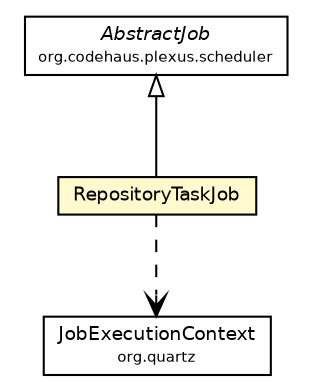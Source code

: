 #!/usr/local/bin/dot
#
# Class diagram 
# Generated by UmlGraph version 4.6 (http://www.spinellis.gr/sw/umlgraph)
#

digraph G {
	edge [fontname="Helvetica",fontsize=10,labelfontname="Helvetica",labelfontsize=10];
	node [fontname="Helvetica",fontsize=10,shape=plaintext];
	// org.apache.maven.archiva.scheduled.RepositoryTaskJob
	c115420 [label=<<table border="0" cellborder="1" cellspacing="0" cellpadding="2" port="p" bgcolor="lemonChiffon" href="./RepositoryTaskJob.html">
		<tr><td><table border="0" cellspacing="0" cellpadding="1">
			<tr><td> RepositoryTaskJob </td></tr>
		</table></td></tr>
		</table>>, fontname="Helvetica", fontcolor="black", fontsize=9.0];
	//org.apache.maven.archiva.scheduled.RepositoryTaskJob extends org.codehaus.plexus.scheduler.AbstractJob
	c115562:p -> c115420:p [dir=back,arrowtail=empty];
	// org.apache.maven.archiva.scheduled.RepositoryTaskJob DEPEND org.quartz.JobExecutionContext
	c115420:p -> c115566:p [taillabel="", label="", headlabel="", fontname="Helvetica", fontcolor="black", fontsize=10.0, color="black", arrowhead=open, style=dashed];
	// org.quartz.JobExecutionContext
	c115566 [label=<<table border="0" cellborder="1" cellspacing="0" cellpadding="2" port="p" href="http://java.sun.com/j2se/1.4.2/docs/api/org/quartz/JobExecutionContext.html">
		<tr><td><table border="0" cellspacing="0" cellpadding="1">
			<tr><td> JobExecutionContext </td></tr>
			<tr><td><font point-size="7.0"> org.quartz </font></td></tr>
		</table></td></tr>
		</table>>, fontname="Helvetica", fontcolor="black", fontsize=9.0];
	// org.codehaus.plexus.scheduler.AbstractJob
	c115562 [label=<<table border="0" cellborder="1" cellspacing="0" cellpadding="2" port="p" href="http://java.sun.com/j2se/1.4.2/docs/api/org/codehaus/plexus/scheduler/AbstractJob.html">
		<tr><td><table border="0" cellspacing="0" cellpadding="1">
			<tr><td><font face="Helvetica-Oblique"> AbstractJob </font></td></tr>
			<tr><td><font point-size="7.0"> org.codehaus.plexus.scheduler </font></td></tr>
		</table></td></tr>
		</table>>, fontname="Helvetica", fontcolor="black", fontsize=9.0];
}

